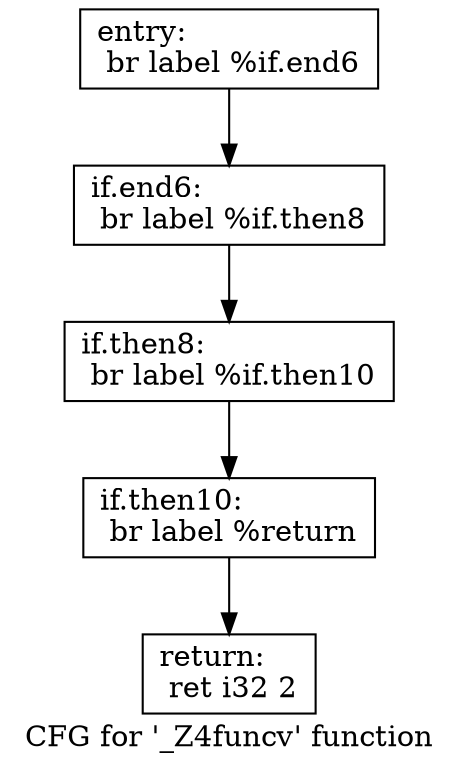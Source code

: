 digraph "CFG for '_Z4funcv' function" {
	label="CFG for '_Z4funcv' function";

	Node0x556ed1e1a4e0 [shape=record,label="{entry:\l  br label %if.end6\l}"];
	Node0x556ed1e1a4e0 -> Node0x556ed1e21c30;
	Node0x556ed1e21c30 [shape=record,label="{if.end6:                                          \l  br label %if.then8\l}"];
	Node0x556ed1e21c30 -> Node0x556ed1e21c80;
	Node0x556ed1e21c80 [shape=record,label="{if.then8:                                         \l  br label %if.then10\l}"];
	Node0x556ed1e21c80 -> Node0x556ed1e21cd0;
	Node0x556ed1e21cd0 [shape=record,label="{if.then10:                                        \l  br label %return\l}"];
	Node0x556ed1e21cd0 -> Node0x556ed1e21d20;
	Node0x556ed1e21d20 [shape=record,label="{return:                                           \l  ret i32 2\l}"];
}
